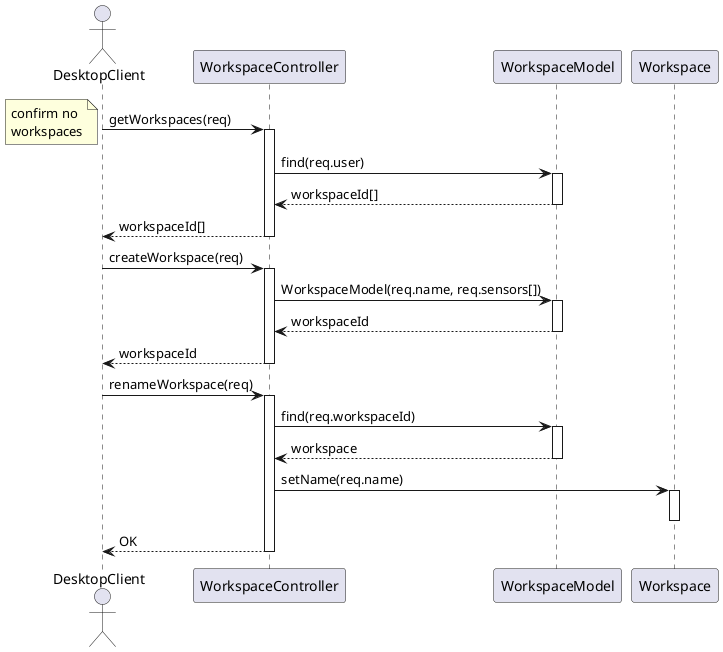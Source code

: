 @startuml Workspace Management Create and Rename Workspace
autoactivate on

actor DesktopClient as client

participant WorkspaceController as wc
participant WorkspaceModel as wm
participant Workspace

client -> wc: getWorkspaces(req)
note left: confirm no\nworkspaces
wc -> wm: find(req.user)
return workspaceId[]
return workspaceId[]

client -> wc: createWorkspace(req)
wc -> wm: WorkspaceModel(req.name, req.sensors[])
return workspaceId
return workspaceId

client -> wc: renameWorkspace(req)
wc -> wm: find(req.workspaceId)
return workspace
wc-> Workspace: setName(req.name)
deactivate
return OK

@enduml